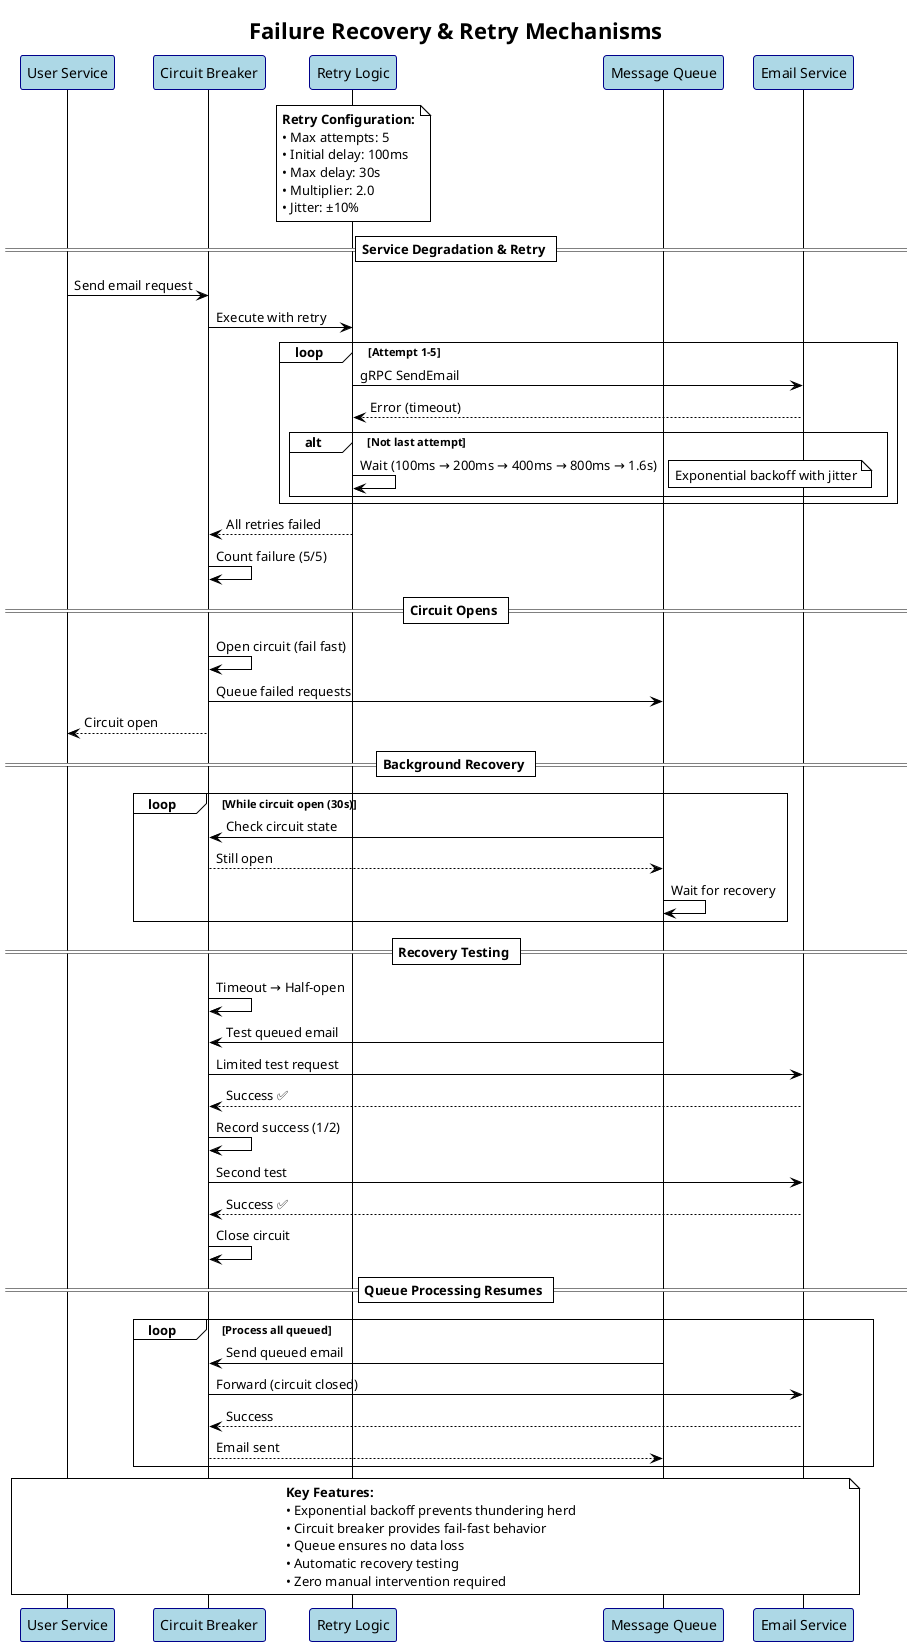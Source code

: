 @startuml
!theme plain
skinparam participant {
  BackgroundColor LightBlue
  BorderColor DarkBlue
}

title Failure Recovery & Retry Mechanisms

participant "User Service" as US
participant "Circuit Breaker" as CB
participant "Retry Logic" as Retry
participant "Message Queue" as MQ
participant "Email Service" as ES

note over Retry
**Retry Configuration:**
• Max attempts: 5
• Initial delay: 100ms  
• Max delay: 30s
• Multiplier: 2.0
• Jitter: ±10%
end note

== Service Degradation & Retry ==
US -> CB : Send email request
CB -> Retry : Execute with retry
loop Attempt 1-5
  Retry -> ES : gRPC SendEmail
  ES --> Retry : Error (timeout)
  alt Not last attempt
    Retry -> Retry : Wait (100ms → 200ms → 400ms → 800ms → 1.6s)
    note right : Exponential backoff with jitter
  end
end
Retry --> CB : All retries failed
CB -> CB : Count failure (5/5)

== Circuit Opens ==
CB -> CB : Open circuit (fail fast)
CB -> MQ : Queue failed requests
CB --> US : Circuit open

== Background Recovery ==
loop While circuit open (30s)
  MQ -> CB : Check circuit state
  CB --> MQ : Still open
  MQ -> MQ : Wait for recovery
end

== Recovery Testing ==
CB -> CB : Timeout → Half-open
MQ -> CB : Test queued email
CB -> ES : Limited test request
ES --> CB : Success ✅
CB -> CB : Record success (1/2)

CB -> ES : Second test
ES --> CB : Success ✅
CB -> CB : Close circuit

== Queue Processing Resumes ==
loop Process all queued
  MQ -> CB : Send queued email
  CB -> ES : Forward (circuit closed)
  ES --> CB : Success
  CB --> MQ : Email sent
end

note over US, ES
**Key Features:**
• Exponential backoff prevents thundering herd
• Circuit breaker provides fail-fast behavior
• Queue ensures no data loss
• Automatic recovery testing
• Zero manual intervention required
end note

@enduml